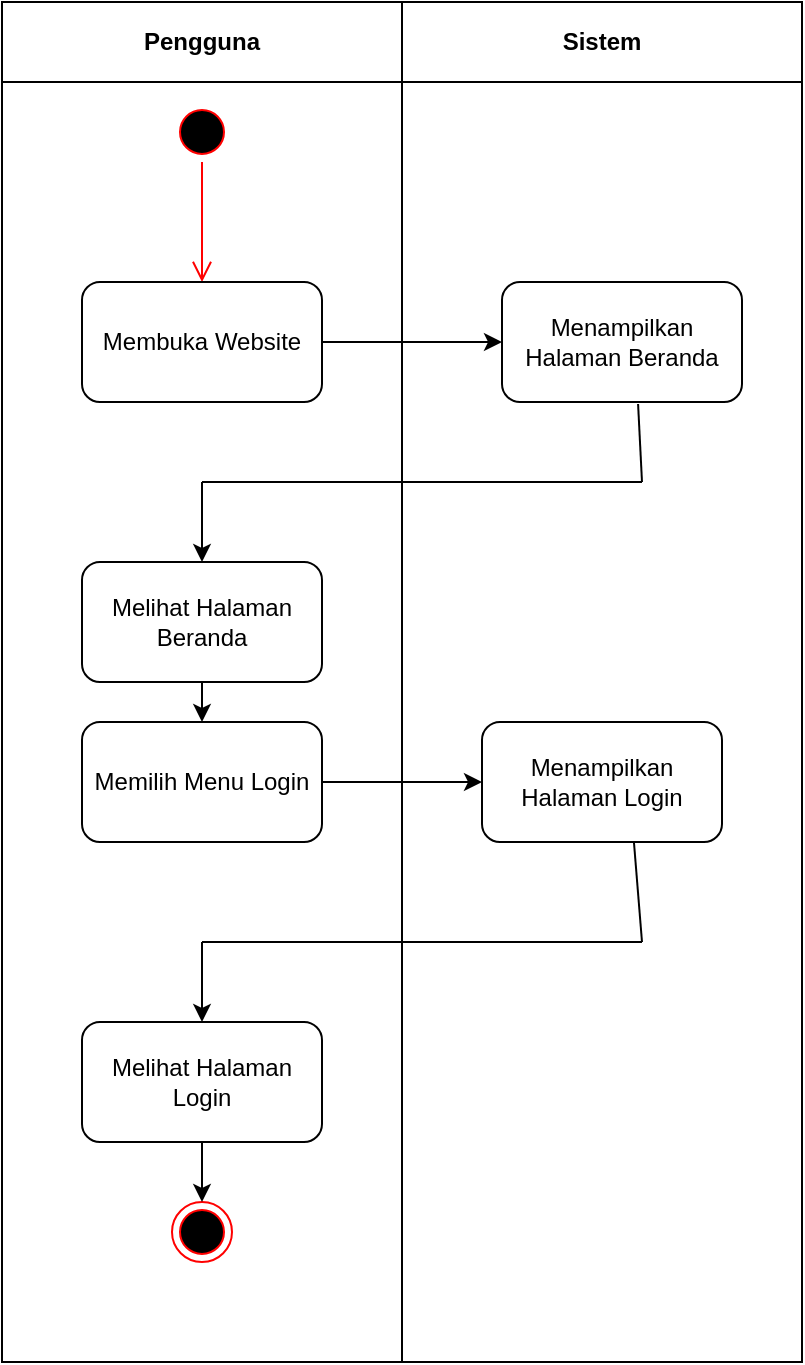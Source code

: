 <mxfile version="27.1.6">
  <diagram id="u1kKAqMDHcXJbqzqGEmc" name="Page-1">
    <mxGraphModel dx="1426" dy="789" grid="1" gridSize="10" guides="1" tooltips="1" connect="1" arrows="1" fold="1" page="1" pageScale="1" pageWidth="850" pageHeight="1100" math="0" shadow="0">
      <root>
        <mxCell id="0" />
        <mxCell id="1" parent="0" />
        <mxCell id="sRRzYxuUaXjlA306II_p-1" value="Pengguna" style="swimlane;whiteSpace=wrap;html=1;startSize=40;" vertex="1" parent="1">
          <mxGeometry x="200" y="80" width="200" height="680" as="geometry" />
        </mxCell>
        <mxCell id="sRRzYxuUaXjlA306II_p-3" value="" style="ellipse;html=1;shape=startState;fillColor=#000000;strokeColor=#ff0000;" vertex="1" parent="sRRzYxuUaXjlA306II_p-1">
          <mxGeometry x="85" y="50" width="30" height="30" as="geometry" />
        </mxCell>
        <mxCell id="sRRzYxuUaXjlA306II_p-4" value="" style="edgeStyle=orthogonalEdgeStyle;html=1;verticalAlign=bottom;endArrow=open;endSize=8;strokeColor=#ff0000;rounded=0;" edge="1" source="sRRzYxuUaXjlA306II_p-3" parent="sRRzYxuUaXjlA306II_p-1">
          <mxGeometry relative="1" as="geometry">
            <mxPoint x="100" y="140" as="targetPoint" />
          </mxGeometry>
        </mxCell>
        <mxCell id="sRRzYxuUaXjlA306II_p-5" value="Membuka Website" style="rounded=1;whiteSpace=wrap;html=1;" vertex="1" parent="sRRzYxuUaXjlA306II_p-1">
          <mxGeometry x="40" y="140" width="120" height="60" as="geometry" />
        </mxCell>
        <mxCell id="sRRzYxuUaXjlA306II_p-14" value="Melihat Halaman Beranda" style="rounded=1;whiteSpace=wrap;html=1;" vertex="1" parent="sRRzYxuUaXjlA306II_p-1">
          <mxGeometry x="40" y="280" width="120" height="60" as="geometry" />
        </mxCell>
        <mxCell id="sRRzYxuUaXjlA306II_p-16" value="Memilih Menu Login" style="rounded=1;whiteSpace=wrap;html=1;" vertex="1" parent="sRRzYxuUaXjlA306II_p-1">
          <mxGeometry x="40" y="360" width="120" height="60" as="geometry" />
        </mxCell>
        <mxCell id="sRRzYxuUaXjlA306II_p-25" value="Melihat Halaman Login" style="rounded=1;whiteSpace=wrap;html=1;" vertex="1" parent="sRRzYxuUaXjlA306II_p-1">
          <mxGeometry x="40" y="510" width="120" height="60" as="geometry" />
        </mxCell>
        <mxCell id="sRRzYxuUaXjlA306II_p-27" value="" style="ellipse;html=1;shape=endState;fillColor=#000000;strokeColor=#ff0000;" vertex="1" parent="sRRzYxuUaXjlA306II_p-1">
          <mxGeometry x="85" y="600" width="30" height="30" as="geometry" />
        </mxCell>
        <mxCell id="sRRzYxuUaXjlA306II_p-2" value="Sistem" style="swimlane;whiteSpace=wrap;html=1;startSize=40;" vertex="1" parent="1">
          <mxGeometry x="400" y="80" width="200" height="680" as="geometry" />
        </mxCell>
        <mxCell id="sRRzYxuUaXjlA306II_p-9" value="Menampilkan Halaman Beranda" style="rounded=1;whiteSpace=wrap;html=1;" vertex="1" parent="sRRzYxuUaXjlA306II_p-2">
          <mxGeometry x="50" y="140" width="120" height="60" as="geometry" />
        </mxCell>
        <mxCell id="sRRzYxuUaXjlA306II_p-18" value="Menampilkan Halaman Login" style="rounded=1;whiteSpace=wrap;html=1;" vertex="1" parent="sRRzYxuUaXjlA306II_p-2">
          <mxGeometry x="40" y="360" width="120" height="60" as="geometry" />
        </mxCell>
        <mxCell id="sRRzYxuUaXjlA306II_p-8" value="" style="endArrow=classic;html=1;rounded=0;exitX=1;exitY=0.5;exitDx=0;exitDy=0;" edge="1" parent="1" source="sRRzYxuUaXjlA306II_p-5">
          <mxGeometry width="50" height="50" relative="1" as="geometry">
            <mxPoint x="400" y="430" as="sourcePoint" />
            <mxPoint x="450" y="250" as="targetPoint" />
          </mxGeometry>
        </mxCell>
        <mxCell id="sRRzYxuUaXjlA306II_p-11" value="" style="endArrow=none;html=1;rounded=0;entryX=0.567;entryY=1.017;entryDx=0;entryDy=0;entryPerimeter=0;" edge="1" parent="1" target="sRRzYxuUaXjlA306II_p-9">
          <mxGeometry width="50" height="50" relative="1" as="geometry">
            <mxPoint x="520" y="320" as="sourcePoint" />
            <mxPoint x="450" y="380" as="targetPoint" />
          </mxGeometry>
        </mxCell>
        <mxCell id="sRRzYxuUaXjlA306II_p-12" value="" style="endArrow=none;html=1;rounded=0;" edge="1" parent="1">
          <mxGeometry width="50" height="50" relative="1" as="geometry">
            <mxPoint x="300" y="320" as="sourcePoint" />
            <mxPoint x="520" y="320" as="targetPoint" />
          </mxGeometry>
        </mxCell>
        <mxCell id="sRRzYxuUaXjlA306II_p-13" value="" style="endArrow=classic;html=1;rounded=0;" edge="1" parent="1">
          <mxGeometry width="50" height="50" relative="1" as="geometry">
            <mxPoint x="300" y="320" as="sourcePoint" />
            <mxPoint x="300" y="360" as="targetPoint" />
          </mxGeometry>
        </mxCell>
        <mxCell id="sRRzYxuUaXjlA306II_p-15" value="" style="endArrow=classic;html=1;rounded=0;exitX=0.5;exitY=1;exitDx=0;exitDy=0;" edge="1" parent="1" source="sRRzYxuUaXjlA306II_p-14">
          <mxGeometry width="50" height="50" relative="1" as="geometry">
            <mxPoint x="400" y="430" as="sourcePoint" />
            <mxPoint x="300" y="440" as="targetPoint" />
          </mxGeometry>
        </mxCell>
        <mxCell id="sRRzYxuUaXjlA306II_p-17" value="" style="endArrow=classic;html=1;rounded=0;exitX=1;exitY=0.5;exitDx=0;exitDy=0;" edge="1" parent="1" source="sRRzYxuUaXjlA306II_p-16" target="sRRzYxuUaXjlA306II_p-18">
          <mxGeometry width="50" height="50" relative="1" as="geometry">
            <mxPoint x="400" y="430" as="sourcePoint" />
            <mxPoint x="450" y="470" as="targetPoint" />
          </mxGeometry>
        </mxCell>
        <mxCell id="sRRzYxuUaXjlA306II_p-22" value="" style="endArrow=none;html=1;rounded=0;entryX=0.633;entryY=1;entryDx=0;entryDy=0;entryPerimeter=0;" edge="1" parent="1" target="sRRzYxuUaXjlA306II_p-18">
          <mxGeometry width="50" height="50" relative="1" as="geometry">
            <mxPoint x="520" y="550" as="sourcePoint" />
            <mxPoint x="450" y="380" as="targetPoint" />
          </mxGeometry>
        </mxCell>
        <mxCell id="sRRzYxuUaXjlA306II_p-23" value="" style="endArrow=none;html=1;rounded=0;" edge="1" parent="1">
          <mxGeometry width="50" height="50" relative="1" as="geometry">
            <mxPoint x="300" y="550" as="sourcePoint" />
            <mxPoint x="520" y="550" as="targetPoint" />
          </mxGeometry>
        </mxCell>
        <mxCell id="sRRzYxuUaXjlA306II_p-24" value="" style="endArrow=classic;html=1;rounded=0;" edge="1" parent="1" target="sRRzYxuUaXjlA306II_p-25">
          <mxGeometry width="50" height="50" relative="1" as="geometry">
            <mxPoint x="300" y="550" as="sourcePoint" />
            <mxPoint x="300" y="580" as="targetPoint" />
          </mxGeometry>
        </mxCell>
        <mxCell id="sRRzYxuUaXjlA306II_p-26" value="" style="endArrow=classic;html=1;rounded=0;exitX=0.5;exitY=1;exitDx=0;exitDy=0;" edge="1" parent="1" source="sRRzYxuUaXjlA306II_p-25">
          <mxGeometry width="50" height="50" relative="1" as="geometry">
            <mxPoint x="400" y="430" as="sourcePoint" />
            <mxPoint x="300" y="680" as="targetPoint" />
          </mxGeometry>
        </mxCell>
      </root>
    </mxGraphModel>
  </diagram>
</mxfile>
